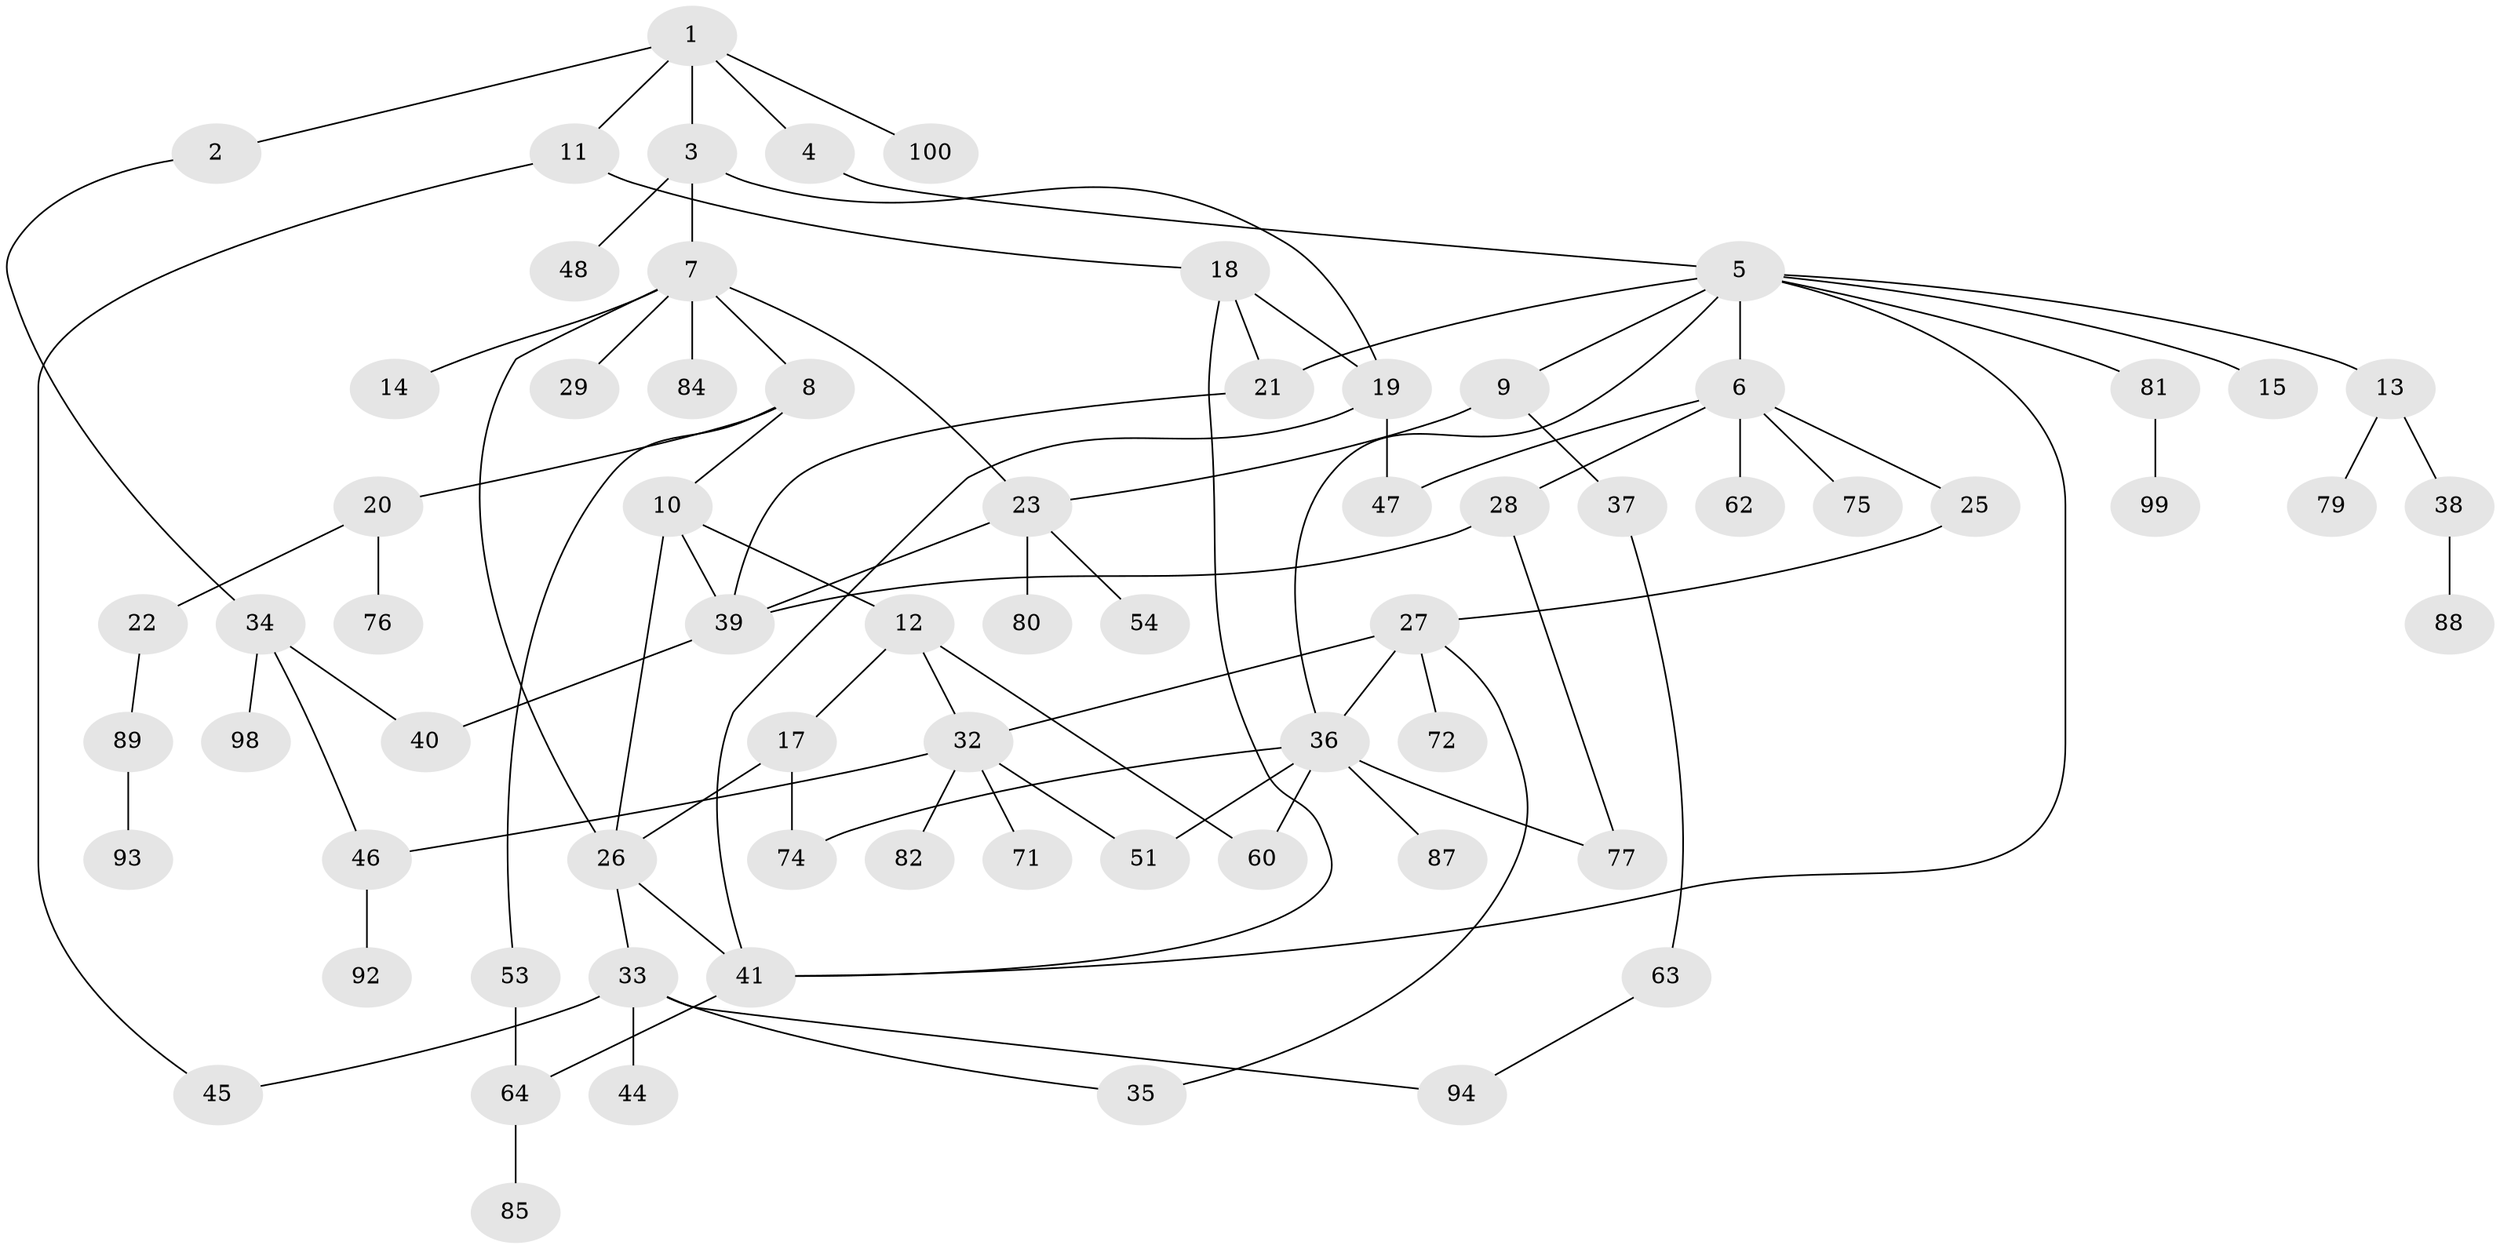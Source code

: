// original degree distribution, {6: 0.02, 2: 0.34, 5: 0.04, 3: 0.15, 9: 0.01, 7: 0.01, 4: 0.13, 1: 0.29, 8: 0.01}
// Generated by graph-tools (version 1.1) at 2025/11/02/21/25 10:11:06]
// undirected, 70 vertices, 93 edges
graph export_dot {
graph [start="1"]
  node [color=gray90,style=filled];
  1 [super="+70"];
  2;
  3 [super="+68"];
  4 [super="+49"];
  5 [super="+59"];
  6 [super="+66"];
  7 [super="+52"];
  8;
  9;
  10;
  11 [super="+78"];
  12;
  13 [super="+16"];
  14;
  15;
  17 [super="+42"];
  18;
  19 [super="+43"];
  20 [super="+58"];
  21 [super="+95"];
  22 [super="+24"];
  23 [super="+30"];
  25;
  26 [super="+31"];
  27 [super="+97"];
  28 [super="+56"];
  29;
  32 [super="+50"];
  33 [super="+65"];
  34 [super="+67"];
  35;
  36 [super="+69"];
  37 [super="+57"];
  38;
  39 [super="+91"];
  40;
  41 [super="+96"];
  44;
  45 [super="+55"];
  46;
  47 [super="+61"];
  48;
  51;
  53 [super="+83"];
  54;
  60 [super="+73"];
  62;
  63;
  64;
  71;
  72 [super="+90"];
  74 [super="+86"];
  75;
  76;
  77;
  79;
  80;
  81;
  82;
  84;
  85;
  87;
  88;
  89;
  92;
  93;
  94;
  98;
  99;
  100;
  1 -- 2;
  1 -- 3;
  1 -- 4;
  1 -- 11;
  1 -- 100;
  2 -- 34;
  3 -- 7;
  3 -- 48;
  3 -- 19;
  4 -- 5;
  5 -- 6;
  5 -- 9;
  5 -- 13;
  5 -- 15;
  5 -- 81;
  5 -- 21;
  5 -- 36;
  5 -- 41;
  6 -- 25;
  6 -- 28;
  6 -- 62;
  6 -- 75;
  6 -- 47;
  7 -- 8;
  7 -- 14;
  7 -- 23;
  7 -- 29;
  7 -- 26;
  7 -- 84;
  8 -- 10;
  8 -- 20;
  8 -- 53;
  9 -- 37 [weight=2];
  9 -- 23;
  10 -- 12;
  10 -- 26;
  10 -- 39;
  11 -- 18;
  11 -- 45;
  12 -- 17;
  12 -- 32;
  12 -- 60;
  13 -- 38;
  13 -- 79;
  17 -- 26;
  17 -- 74;
  18 -- 19;
  18 -- 21;
  18 -- 41;
  19 -- 47;
  19 -- 41;
  20 -- 22;
  20 -- 76;
  21 -- 39;
  22 -- 89;
  23 -- 39;
  23 -- 54;
  23 -- 80;
  25 -- 27;
  26 -- 33;
  26 -- 41;
  27 -- 35;
  27 -- 36 [weight=2];
  27 -- 72;
  27 -- 32;
  28 -- 39;
  28 -- 77;
  32 -- 51;
  32 -- 82;
  32 -- 46;
  32 -- 71;
  33 -- 44;
  33 -- 45;
  33 -- 35;
  33 -- 94;
  34 -- 40;
  34 -- 46;
  34 -- 98;
  36 -- 74;
  36 -- 77;
  36 -- 51;
  36 -- 87;
  36 -- 60;
  37 -- 63;
  38 -- 88;
  39 -- 40;
  41 -- 64;
  46 -- 92;
  53 -- 64;
  63 -- 94;
  64 -- 85;
  81 -- 99;
  89 -- 93;
}
